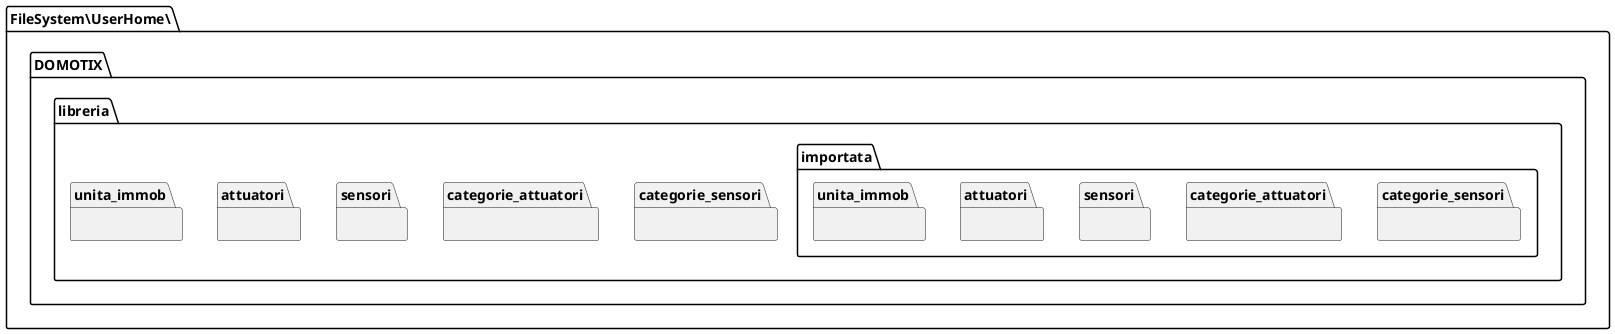 @startuml

namespace FileSystem\UserHome\.DOMOTIX {
    namespace libreria {
        namespace importata {
            namespace categorie_sensori {
            }
            namespace categorie_attuatori {
            }
            namespace sensori {
            }
            namespace attuatori {
            }
            namespace unita_immob {
            }
        }
        namespace categorie_sensori {
        }
        namespace categorie_attuatori {
        }
        namespace sensori {
        }
        namespace attuatori {
        }
        namespace unita_immob {
        }
    }
}

@enduml